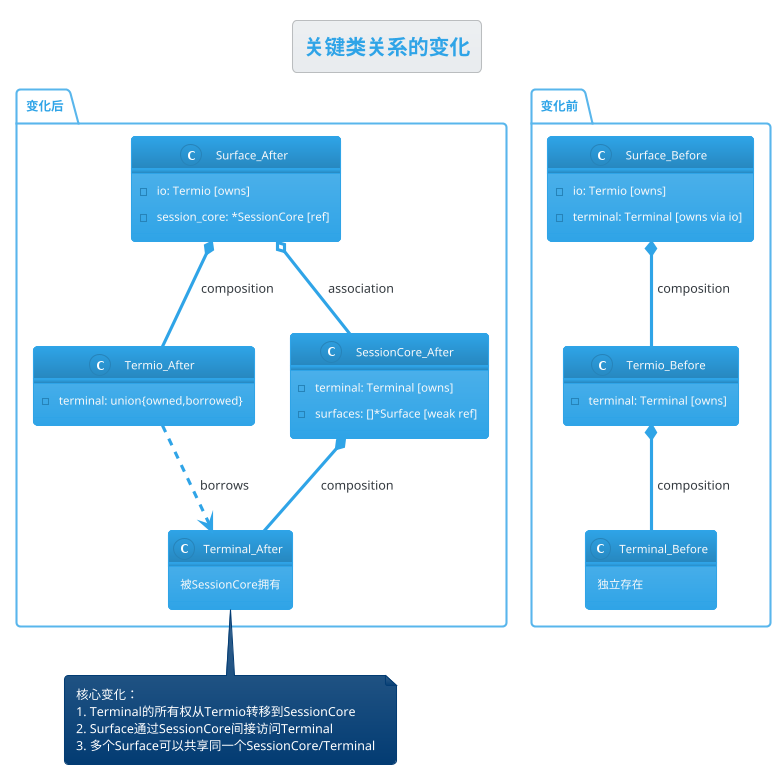 @startuml class-relationship-changes
!theme cerulean
title 关键类关系的变化

package "变化前" {
    class "Surface_Before" as SB {
        - io: Termio [owns]
        - terminal: Terminal [owns via io]
    }
    
    class "Termio_Before" as TB {
        - terminal: Terminal [owns]
    }
    
    class "Terminal_Before" as TermB {
        独立存在
    }
    
    SB *-- TB: composition
    TB *-- TermB: composition
}

package "变化后" {
    class "Surface_After" as SA {
        - io: Termio [owns]
        - session_core: *SessionCore [ref]
    }
    
    class "Termio_After" as TA {
        - terminal: union{owned,borrowed}
    }
    
    class "SessionCore_After" as SC {
        - terminal: Terminal [owns]
        - surfaces: []*Surface [weak ref]
    }
    
    class "Terminal_After" as TermA {
        被SessionCore拥有
    }
    
    SA o-- SC: association
    SA *-- TA: composition
    SC *-- TermA: composition
    TA ..> TermA: borrows
}

note bottom
  核心变化：
  1. Terminal的所有权从Termio转移到SessionCore
  2. Surface通过SessionCore间接访问Terminal
  3. 多个Surface可以共享同一个SessionCore/Terminal
end note

@enduml